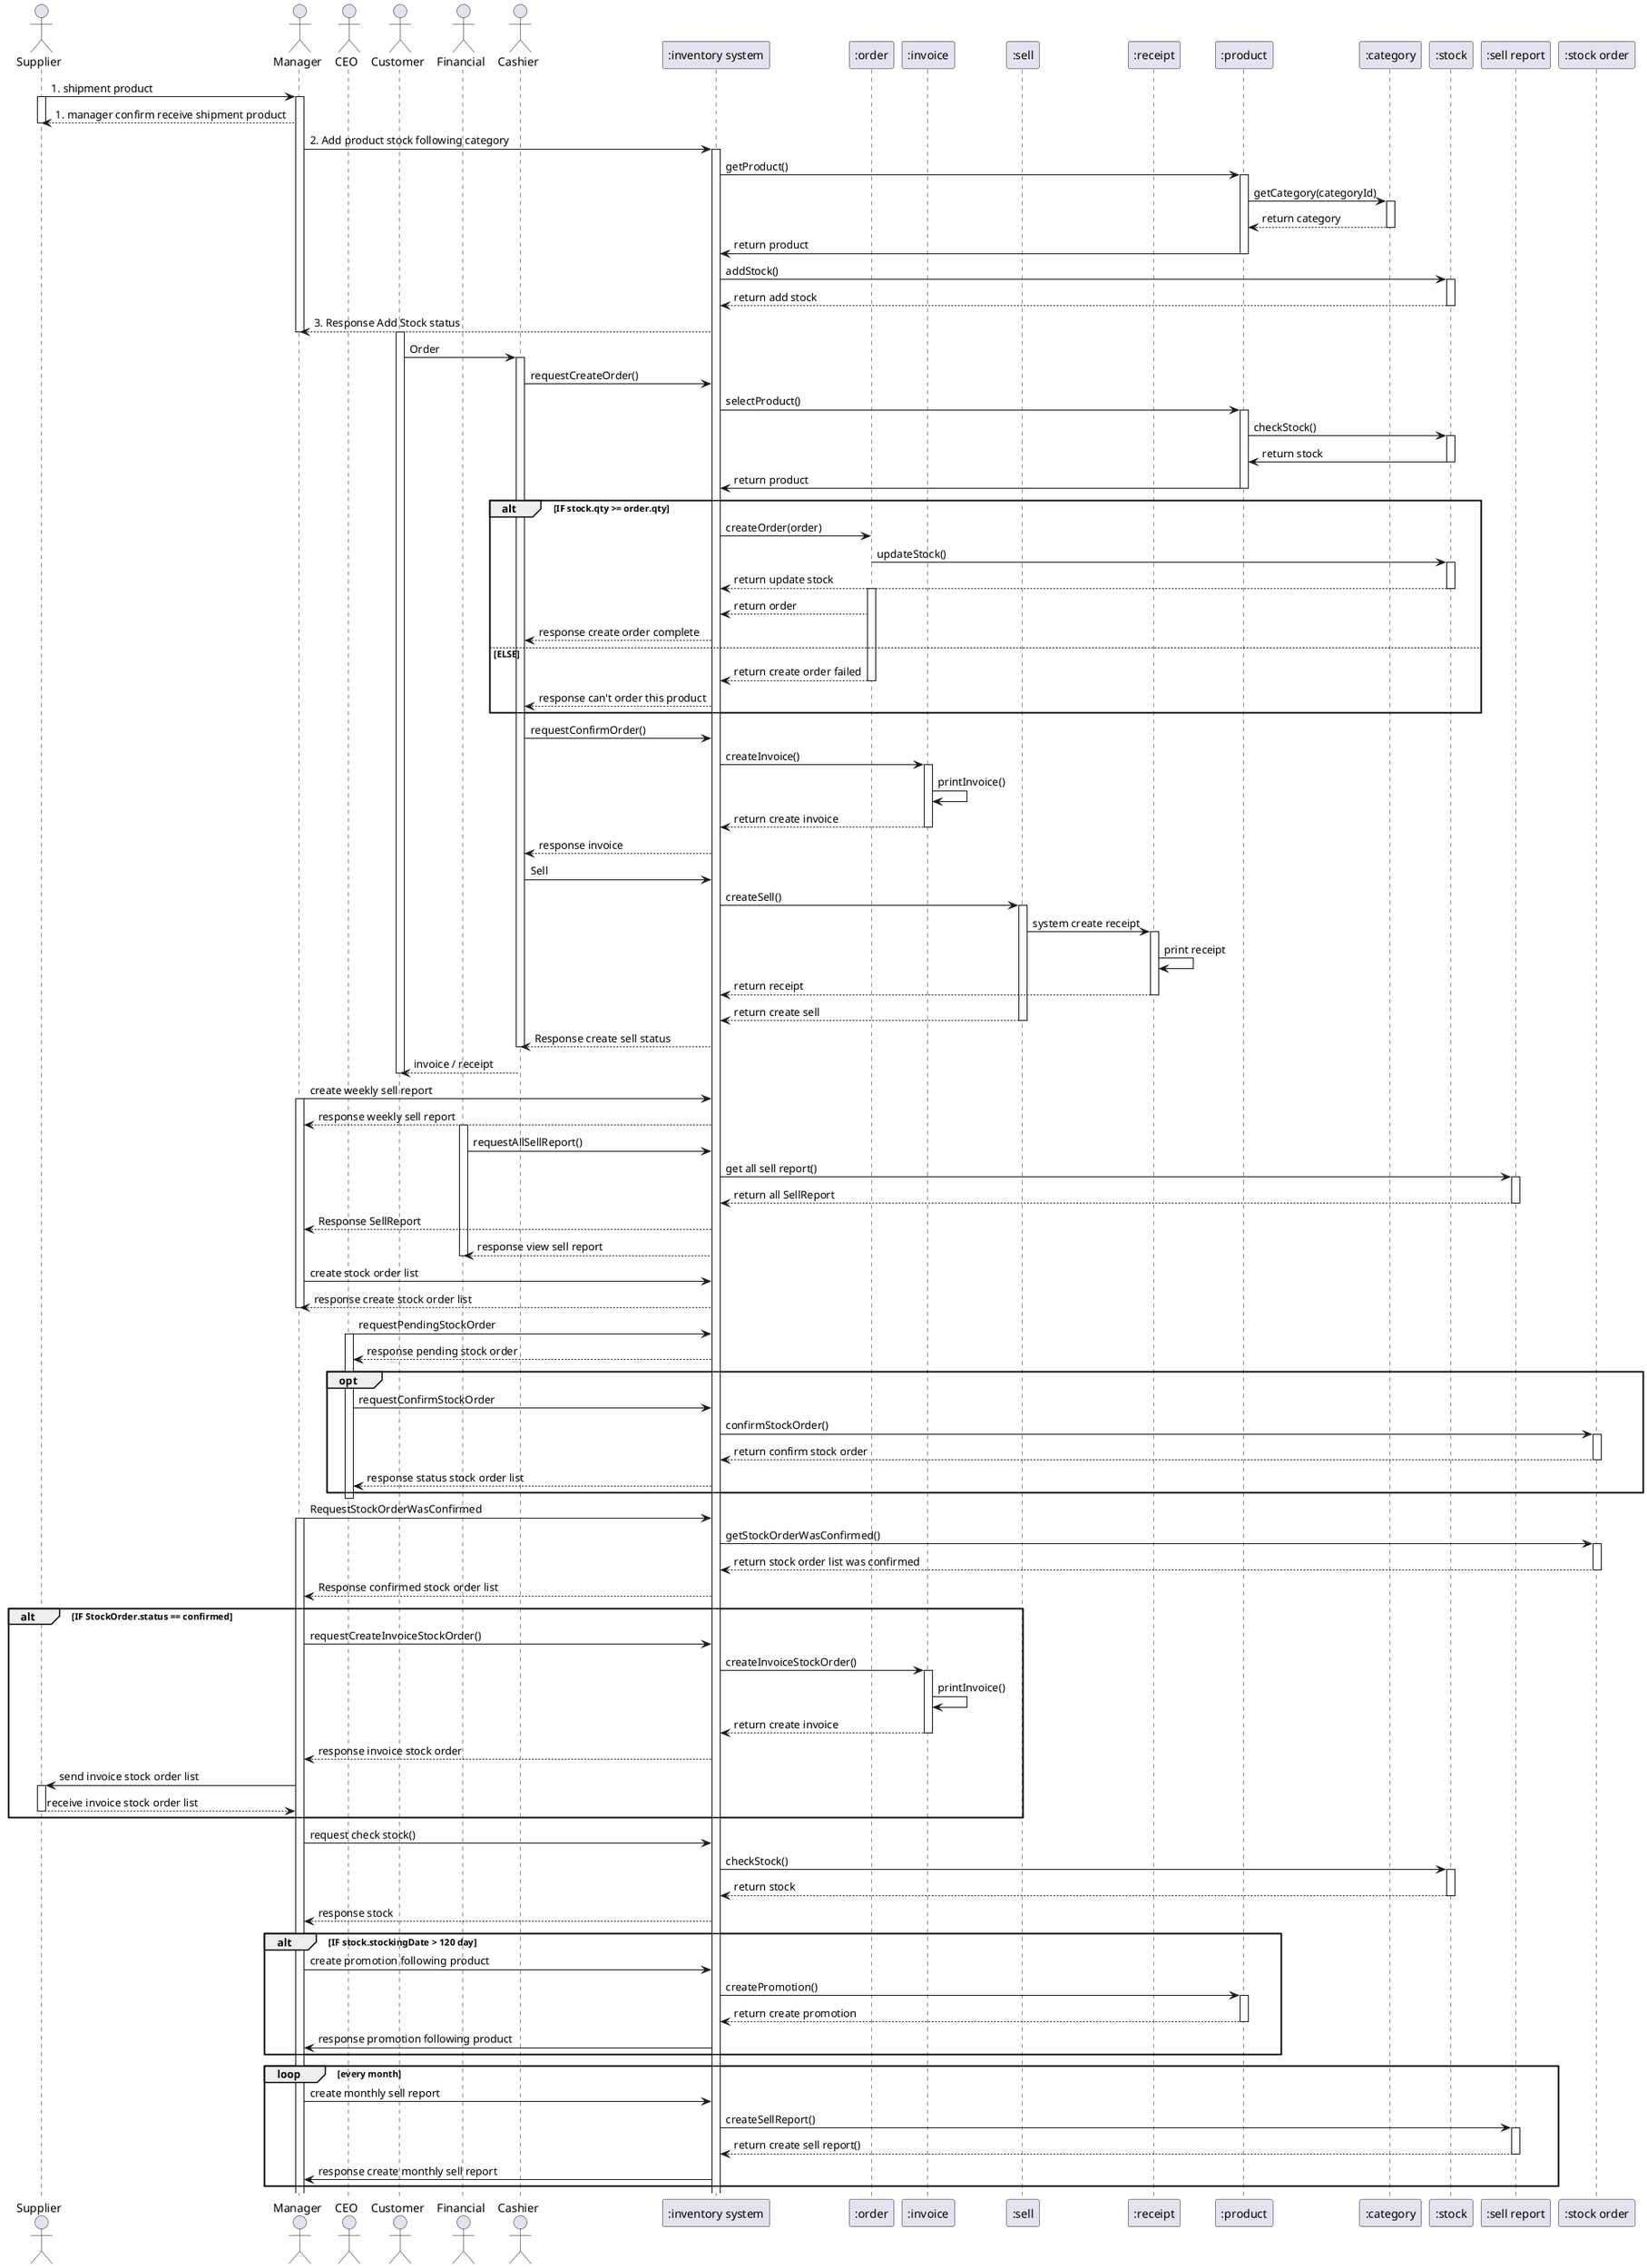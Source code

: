 @startuml
'https://plantuml.com/sequence-diagram

actor Supplier as actorSupplier
actor Manager as actorManager
actor CEO as actorCEO
actor Customer as actorCustomer
actor Financial as actorFinancial
actor Cashier as actorCashier
participant ":inventory system" as InventorySystem
participant ":order" as classOrder
participant ":invoice" as classInvoice
participant ":sell" as classSell
participant ":receipt" as classReceipt
participant ":product" as classProduct
participant ":category" as classCategory
participant ":stock" as classStock
participant ":sell report" as classSellReport
participant ":stock order" as classStockOrder

' เมื่อสินค้ามาถึงบริษัท
actorSupplier -> actorManager : 1. shipment product
activate actorManager
activate actorSupplier
actorManager --> actorSupplier : 1. manager confirm receive shipment product
deactivate actorSupplier

actorManager -> InventorySystem : 2. Add product stock following category
activate InventorySystem

InventorySystem -> classProduct : getProduct()
activate classProduct


classProduct -> classCategory : getCategory(categoryId)
activate classCategory
classCategory --> classProduct : return category
deactivate classCategory

classProduct -> InventorySystem : return product
deactivate classProduct

InventorySystem -> classStock : addStock()
activate classStock

classStock --> InventorySystem : return add stock
deactivate classStock

InventorySystem --> actorManager : 3. Response Add Stock status
deactivate actorManager

' เมื่อสินค้าถูกขาย
activate actorCustomer
actorCustomer -> actorCashier : Order

activate actorCashier
actorCashier -> InventorySystem : requestCreateOrder()


InventorySystem -> classProduct: selectProduct()
activate classProduct

classProduct -> classStock: checkStock()
activate classStock

classStock -> classProduct: return stock
deactivate classStock

classProduct -> InventorySystem: return product
deactivate classProduct


alt IF stock.qty >= order.qty
InventorySystem -> classOrder : createOrder(order)

classOrder -> classStock: updateStock()
activate classStock

classStock --> InventorySystem : return update stock
deactivate classStock

activate classOrder
classOrder --> InventorySystem : return order

InventorySystem --> actorCashier : response create order complete

else ELSE
classOrder --> InventorySystem : return create order failed
deactivate classOrder
InventorySystem --> actorCashier : response can't order this product

end


actorCashier -> InventorySystem : requestConfirmOrder()
InventorySystem -> classInvoice : createInvoice()
activate classInvoice
classInvoice -> classInvoice : printInvoice()
classInvoice --> InventorySystem : return create invoice
deactivate classInvoice
InventorySystem --> actorCashier : response invoice

actorCashier -> InventorySystem : Sell
'
'InventorySystem -> classReceipt : createReceipt()
'activate classReceipt
'classReceipt -> classReceipt : printReceipt()
'classReceipt --> InventorySystem : return create receipt
'deactivate classReceipt

InventorySystem -> classSell: createSell()
activate classSell

classSell -> classReceipt : system create receipt

activate classReceipt
classReceipt -> classReceipt : print receipt


classReceipt --> InventorySystem: return receipt
deactivate classReceipt

classSell --> InventorySystem: return create sell
deactivate classSell

InventorySystem --> actorCashier : Response create sell status
deactivate actorCashier

'InventorySystem --> actorCashier : response receipt
actorCashier --> actorCustomer : invoice / receipt


deactivate actorCustomer
deactivate classStock

actorManager -> InventorySystem : create weekly sell report
activate actorManager
InventorySystem --> actorManager : response weekly sell report

activate actorFinancial
actorFinancial -> InventorySystem : requestAllSellReport()

InventorySystem -> classSellReport: get all sell report()
activate classSellReport

classSellReport --> InventorySystem: return all SellReport
deactivate classSellReport

InventorySystem --> actorManager : Response SellReport

InventorySystem --> actorFinancial : response view sell report

deactivate actorFinancial
actorManager -> InventorySystem : create stock order list
InventorySystem --> actorManager : response create stock order list
deactivate actorManager

actorCEO -> InventorySystem : requestPendingStockOrder
activate actorCEO
InventorySystem --> actorCEO : response pending stock order


opt
actorCEO -> InventorySystem : requestConfirmStockOrder
InventorySystem -> classStockOrder : confirmStockOrder()
activate classStockOrder
classStockOrder --> InventorySystem : return confirm stock order
deactivate classStockOrder
InventorySystem --> actorCEO : response status stock order list
end
deactivate actorCEO

actorManager -> InventorySystem : RequestStockOrderWasConfirmed
activate actorManager

InventorySystem -> classStockOrder : getStockOrderWasConfirmed()
activate classStockOrder


classStockOrder --> InventorySystem : return stock order list was confirmed
deactivate classStockOrder

InventorySystem --> actorManager : Response confirmed stock order list


alt IF StockOrder.status == confirmed
actorManager -> InventorySystem : requestCreateInvoiceStockOrder()
InventorySystem -> classInvoice : createInvoiceStockOrder()
activate classInvoice
classInvoice -> classInvoice : printInvoice()
classInvoice --> InventorySystem : return create invoice
deactivate classInvoice
InventorySystem --> actorManager : response invoice stock order



actorManager -> actorSupplier : send invoice stock order list
activate actorSupplier
actorSupplier --> actorManager : receive invoice stock order list
deactivate actorSupplier
end

actorManager -> InventorySystem : request check stock()
InventorySystem -> classStock : checkStock()
activate classStock
classStock --> InventorySystem : return stock
deactivate classStock

InventorySystem --> actorManager : response stock
alt IF stock.stockingDate > 120 day
actorManager -> InventorySystem : create promotion following product
InventorySystem -> classProduct : createPromotion()
activate classProduct
classProduct --> InventorySystem : return create promotion
deactivate classProduct
InventorySystem -> actorManager : response promotion following product
end

loop every month
actorManager -> InventorySystem : create monthly sell report
InventorySystem -> classSellReport : createSellReport()
activate classSellReport
classSellReport --> InventorySystem : return create sell report()
deactivate classSellReport
InventorySystem -> actorManager : response create monthly sell report
end loop

@enduml